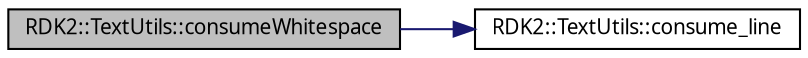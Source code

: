 digraph G
{
  edge [fontname="FreeSans.ttf",fontsize=10,labelfontname="FreeSans.ttf",labelfontsize=10];
  node [fontname="FreeSans.ttf",fontsize=10,shape=record];
  rankdir=LR;
  Node1 [label="RDK2::TextUtils::consumeWhitespace",height=0.2,width=0.4,color="black", fillcolor="grey75", style="filled" fontcolor="black"];
  Node1 -> Node2 [color="midnightblue",fontsize=10,style="solid",fontname="FreeSans.ttf"];
  Node2 [label="RDK2::TextUtils::consume_line",height=0.2,width=0.4,color="black", fillcolor="white", style="filled",URL="$namespace_r_d_k2_1_1_text_utils.html#a4b4be22a94eaa6f71a6204682daac4c"];
}
